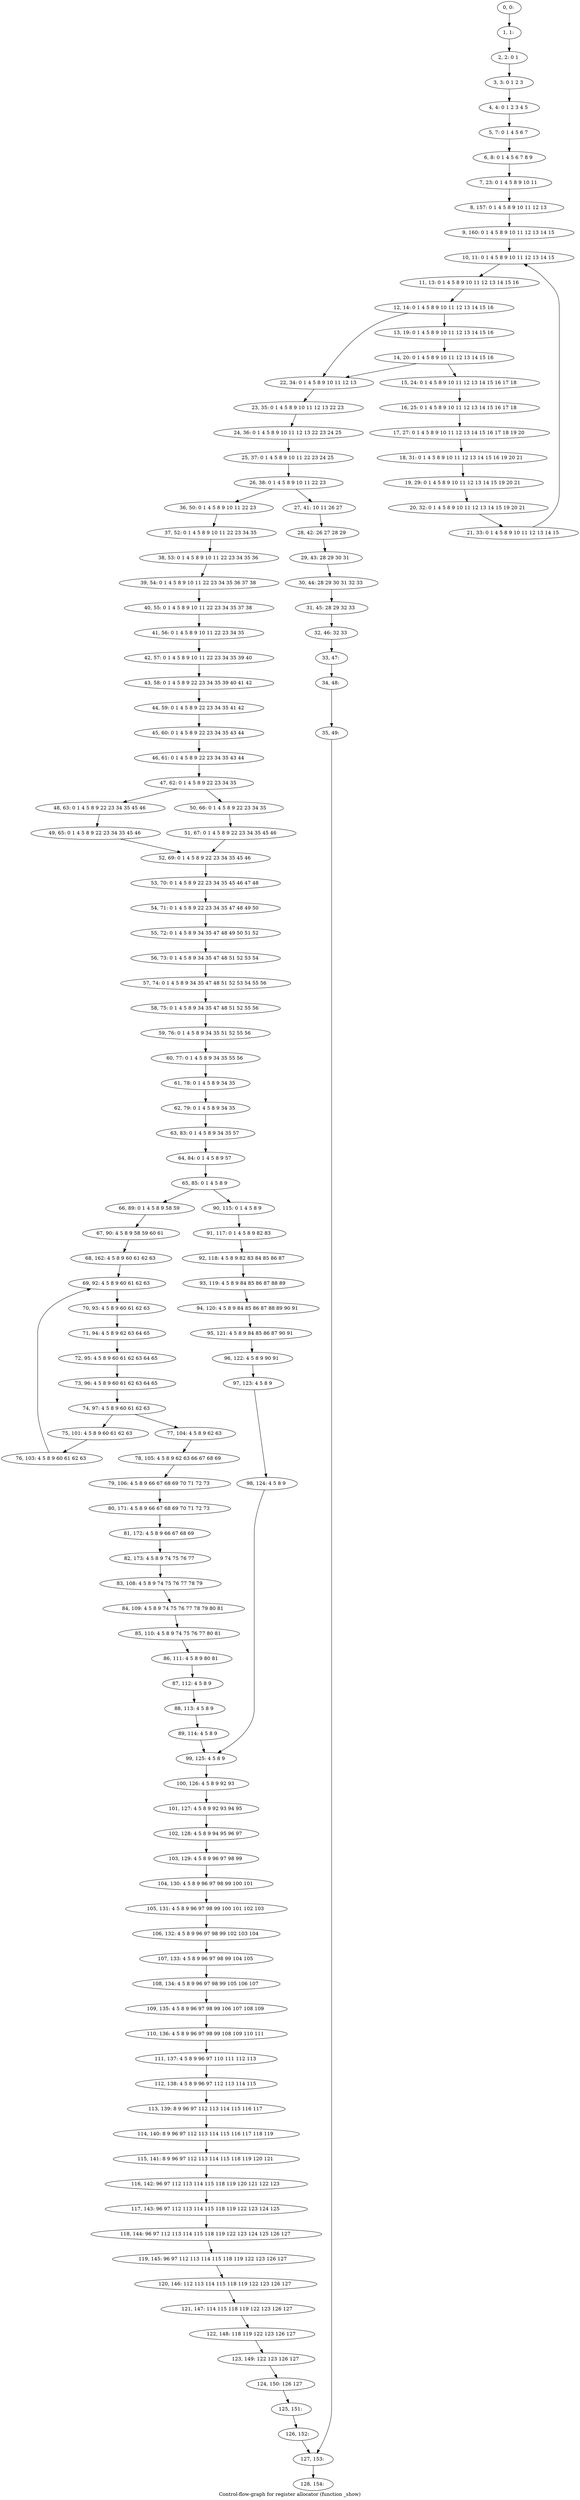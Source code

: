 digraph G {
graph [label="Control-flow-graph for register allocator (function _show)"]
0[label="0, 0: "];
1[label="1, 1: "];
2[label="2, 2: 0 1 "];
3[label="3, 3: 0 1 2 3 "];
4[label="4, 4: 0 1 2 3 4 5 "];
5[label="5, 7: 0 1 4 5 6 7 "];
6[label="6, 8: 0 1 4 5 6 7 8 9 "];
7[label="7, 23: 0 1 4 5 8 9 10 11 "];
8[label="8, 157: 0 1 4 5 8 9 10 11 12 13 "];
9[label="9, 160: 0 1 4 5 8 9 10 11 12 13 14 15 "];
10[label="10, 11: 0 1 4 5 8 9 10 11 12 13 14 15 "];
11[label="11, 13: 0 1 4 5 8 9 10 11 12 13 14 15 16 "];
12[label="12, 14: 0 1 4 5 8 9 10 11 12 13 14 15 16 "];
13[label="13, 19: 0 1 4 5 8 9 10 11 12 13 14 15 16 "];
14[label="14, 20: 0 1 4 5 8 9 10 11 12 13 14 15 16 "];
15[label="15, 24: 0 1 4 5 8 9 10 11 12 13 14 15 16 17 18 "];
16[label="16, 25: 0 1 4 5 8 9 10 11 12 13 14 15 16 17 18 "];
17[label="17, 27: 0 1 4 5 8 9 10 11 12 13 14 15 16 17 18 19 20 "];
18[label="18, 31: 0 1 4 5 8 9 10 11 12 13 14 15 16 19 20 21 "];
19[label="19, 29: 0 1 4 5 8 9 10 11 12 13 14 15 19 20 21 "];
20[label="20, 32: 0 1 4 5 8 9 10 11 12 13 14 15 19 20 21 "];
21[label="21, 33: 0 1 4 5 8 9 10 11 12 13 14 15 "];
22[label="22, 34: 0 1 4 5 8 9 10 11 12 13 "];
23[label="23, 35: 0 1 4 5 8 9 10 11 12 13 22 23 "];
24[label="24, 36: 0 1 4 5 8 9 10 11 12 13 22 23 24 25 "];
25[label="25, 37: 0 1 4 5 8 9 10 11 22 23 24 25 "];
26[label="26, 38: 0 1 4 5 8 9 10 11 22 23 "];
27[label="27, 41: 10 11 26 27 "];
28[label="28, 42: 26 27 28 29 "];
29[label="29, 43: 28 29 30 31 "];
30[label="30, 44: 28 29 30 31 32 33 "];
31[label="31, 45: 28 29 32 33 "];
32[label="32, 46: 32 33 "];
33[label="33, 47: "];
34[label="34, 48: "];
35[label="35, 49: "];
36[label="36, 50: 0 1 4 5 8 9 10 11 22 23 "];
37[label="37, 52: 0 1 4 5 8 9 10 11 22 23 34 35 "];
38[label="38, 53: 0 1 4 5 8 9 10 11 22 23 34 35 36 "];
39[label="39, 54: 0 1 4 5 8 9 10 11 22 23 34 35 36 37 38 "];
40[label="40, 55: 0 1 4 5 8 9 10 11 22 23 34 35 37 38 "];
41[label="41, 56: 0 1 4 5 8 9 10 11 22 23 34 35 "];
42[label="42, 57: 0 1 4 5 8 9 10 11 22 23 34 35 39 40 "];
43[label="43, 58: 0 1 4 5 8 9 22 23 34 35 39 40 41 42 "];
44[label="44, 59: 0 1 4 5 8 9 22 23 34 35 41 42 "];
45[label="45, 60: 0 1 4 5 8 9 22 23 34 35 43 44 "];
46[label="46, 61: 0 1 4 5 8 9 22 23 34 35 43 44 "];
47[label="47, 62: 0 1 4 5 8 9 22 23 34 35 "];
48[label="48, 63: 0 1 4 5 8 9 22 23 34 35 45 46 "];
49[label="49, 65: 0 1 4 5 8 9 22 23 34 35 45 46 "];
50[label="50, 66: 0 1 4 5 8 9 22 23 34 35 "];
51[label="51, 67: 0 1 4 5 8 9 22 23 34 35 45 46 "];
52[label="52, 69: 0 1 4 5 8 9 22 23 34 35 45 46 "];
53[label="53, 70: 0 1 4 5 8 9 22 23 34 35 45 46 47 48 "];
54[label="54, 71: 0 1 4 5 8 9 22 23 34 35 47 48 49 50 "];
55[label="55, 72: 0 1 4 5 8 9 34 35 47 48 49 50 51 52 "];
56[label="56, 73: 0 1 4 5 8 9 34 35 47 48 51 52 53 54 "];
57[label="57, 74: 0 1 4 5 8 9 34 35 47 48 51 52 53 54 55 56 "];
58[label="58, 75: 0 1 4 5 8 9 34 35 47 48 51 52 55 56 "];
59[label="59, 76: 0 1 4 5 8 9 34 35 51 52 55 56 "];
60[label="60, 77: 0 1 4 5 8 9 34 35 55 56 "];
61[label="61, 78: 0 1 4 5 8 9 34 35 "];
62[label="62, 79: 0 1 4 5 8 9 34 35 "];
63[label="63, 83: 0 1 4 5 8 9 34 35 57 "];
64[label="64, 84: 0 1 4 5 8 9 57 "];
65[label="65, 85: 0 1 4 5 8 9 "];
66[label="66, 89: 0 1 4 5 8 9 58 59 "];
67[label="67, 90: 4 5 8 9 58 59 60 61 "];
68[label="68, 162: 4 5 8 9 60 61 62 63 "];
69[label="69, 92: 4 5 8 9 60 61 62 63 "];
70[label="70, 93: 4 5 8 9 60 61 62 63 "];
71[label="71, 94: 4 5 8 9 62 63 64 65 "];
72[label="72, 95: 4 5 8 9 60 61 62 63 64 65 "];
73[label="73, 96: 4 5 8 9 60 61 62 63 64 65 "];
74[label="74, 97: 4 5 8 9 60 61 62 63 "];
75[label="75, 101: 4 5 8 9 60 61 62 63 "];
76[label="76, 103: 4 5 8 9 60 61 62 63 "];
77[label="77, 104: 4 5 8 9 62 63 "];
78[label="78, 105: 4 5 8 9 62 63 66 67 68 69 "];
79[label="79, 106: 4 5 8 9 66 67 68 69 70 71 72 73 "];
80[label="80, 171: 4 5 8 9 66 67 68 69 70 71 72 73 "];
81[label="81, 172: 4 5 8 9 66 67 68 69 "];
82[label="82, 173: 4 5 8 9 74 75 76 77 "];
83[label="83, 108: 4 5 8 9 74 75 76 77 78 79 "];
84[label="84, 109: 4 5 8 9 74 75 76 77 78 79 80 81 "];
85[label="85, 110: 4 5 8 9 74 75 76 77 80 81 "];
86[label="86, 111: 4 5 8 9 80 81 "];
87[label="87, 112: 4 5 8 9 "];
88[label="88, 113: 4 5 8 9 "];
89[label="89, 114: 4 5 8 9 "];
90[label="90, 115: 0 1 4 5 8 9 "];
91[label="91, 117: 0 1 4 5 8 9 82 83 "];
92[label="92, 118: 4 5 8 9 82 83 84 85 86 87 "];
93[label="93, 119: 4 5 8 9 84 85 86 87 88 89 "];
94[label="94, 120: 4 5 8 9 84 85 86 87 88 89 90 91 "];
95[label="95, 121: 4 5 8 9 84 85 86 87 90 91 "];
96[label="96, 122: 4 5 8 9 90 91 "];
97[label="97, 123: 4 5 8 9 "];
98[label="98, 124: 4 5 8 9 "];
99[label="99, 125: 4 5 8 9 "];
100[label="100, 126: 4 5 8 9 92 93 "];
101[label="101, 127: 4 5 8 9 92 93 94 95 "];
102[label="102, 128: 4 5 8 9 94 95 96 97 "];
103[label="103, 129: 4 5 8 9 96 97 98 99 "];
104[label="104, 130: 4 5 8 9 96 97 98 99 100 101 "];
105[label="105, 131: 4 5 8 9 96 97 98 99 100 101 102 103 "];
106[label="106, 132: 4 5 8 9 96 97 98 99 102 103 104 "];
107[label="107, 133: 4 5 8 9 96 97 98 99 104 105 "];
108[label="108, 134: 4 5 8 9 96 97 98 99 105 106 107 "];
109[label="109, 135: 4 5 8 9 96 97 98 99 106 107 108 109 "];
110[label="110, 136: 4 5 8 9 96 97 98 99 108 109 110 111 "];
111[label="111, 137: 4 5 8 9 96 97 110 111 112 113 "];
112[label="112, 138: 4 5 8 9 96 97 112 113 114 115 "];
113[label="113, 139: 8 9 96 97 112 113 114 115 116 117 "];
114[label="114, 140: 8 9 96 97 112 113 114 115 116 117 118 119 "];
115[label="115, 141: 8 9 96 97 112 113 114 115 118 119 120 121 "];
116[label="116, 142: 96 97 112 113 114 115 118 119 120 121 122 123 "];
117[label="117, 143: 96 97 112 113 114 115 118 119 122 123 124 125 "];
118[label="118, 144: 96 97 112 113 114 115 118 119 122 123 124 125 126 127 "];
119[label="119, 145: 96 97 112 113 114 115 118 119 122 123 126 127 "];
120[label="120, 146: 112 113 114 115 118 119 122 123 126 127 "];
121[label="121, 147: 114 115 118 119 122 123 126 127 "];
122[label="122, 148: 118 119 122 123 126 127 "];
123[label="123, 149: 122 123 126 127 "];
124[label="124, 150: 126 127 "];
125[label="125, 151: "];
126[label="126, 152: "];
127[label="127, 153: "];
128[label="128, 154: "];
0->1 ;
1->2 ;
2->3 ;
3->4 ;
4->5 ;
5->6 ;
6->7 ;
7->8 ;
8->9 ;
9->10 ;
10->11 ;
11->12 ;
12->13 ;
12->22 ;
13->14 ;
14->15 ;
14->22 ;
15->16 ;
16->17 ;
17->18 ;
18->19 ;
19->20 ;
20->21 ;
21->10 ;
22->23 ;
23->24 ;
24->25 ;
25->26 ;
26->27 ;
26->36 ;
27->28 ;
28->29 ;
29->30 ;
30->31 ;
31->32 ;
32->33 ;
33->34 ;
34->35 ;
35->127 ;
36->37 ;
37->38 ;
38->39 ;
39->40 ;
40->41 ;
41->42 ;
42->43 ;
43->44 ;
44->45 ;
45->46 ;
46->47 ;
47->48 ;
47->50 ;
48->49 ;
49->52 ;
50->51 ;
51->52 ;
52->53 ;
53->54 ;
54->55 ;
55->56 ;
56->57 ;
57->58 ;
58->59 ;
59->60 ;
60->61 ;
61->62 ;
62->63 ;
63->64 ;
64->65 ;
65->66 ;
65->90 ;
66->67 ;
67->68 ;
68->69 ;
69->70 ;
70->71 ;
71->72 ;
72->73 ;
73->74 ;
74->75 ;
74->77 ;
75->76 ;
76->69 ;
77->78 ;
78->79 ;
79->80 ;
80->81 ;
81->82 ;
82->83 ;
83->84 ;
84->85 ;
85->86 ;
86->87 ;
87->88 ;
88->89 ;
89->99 ;
90->91 ;
91->92 ;
92->93 ;
93->94 ;
94->95 ;
95->96 ;
96->97 ;
97->98 ;
98->99 ;
99->100 ;
100->101 ;
101->102 ;
102->103 ;
103->104 ;
104->105 ;
105->106 ;
106->107 ;
107->108 ;
108->109 ;
109->110 ;
110->111 ;
111->112 ;
112->113 ;
113->114 ;
114->115 ;
115->116 ;
116->117 ;
117->118 ;
118->119 ;
119->120 ;
120->121 ;
121->122 ;
122->123 ;
123->124 ;
124->125 ;
125->126 ;
126->127 ;
127->128 ;
}
